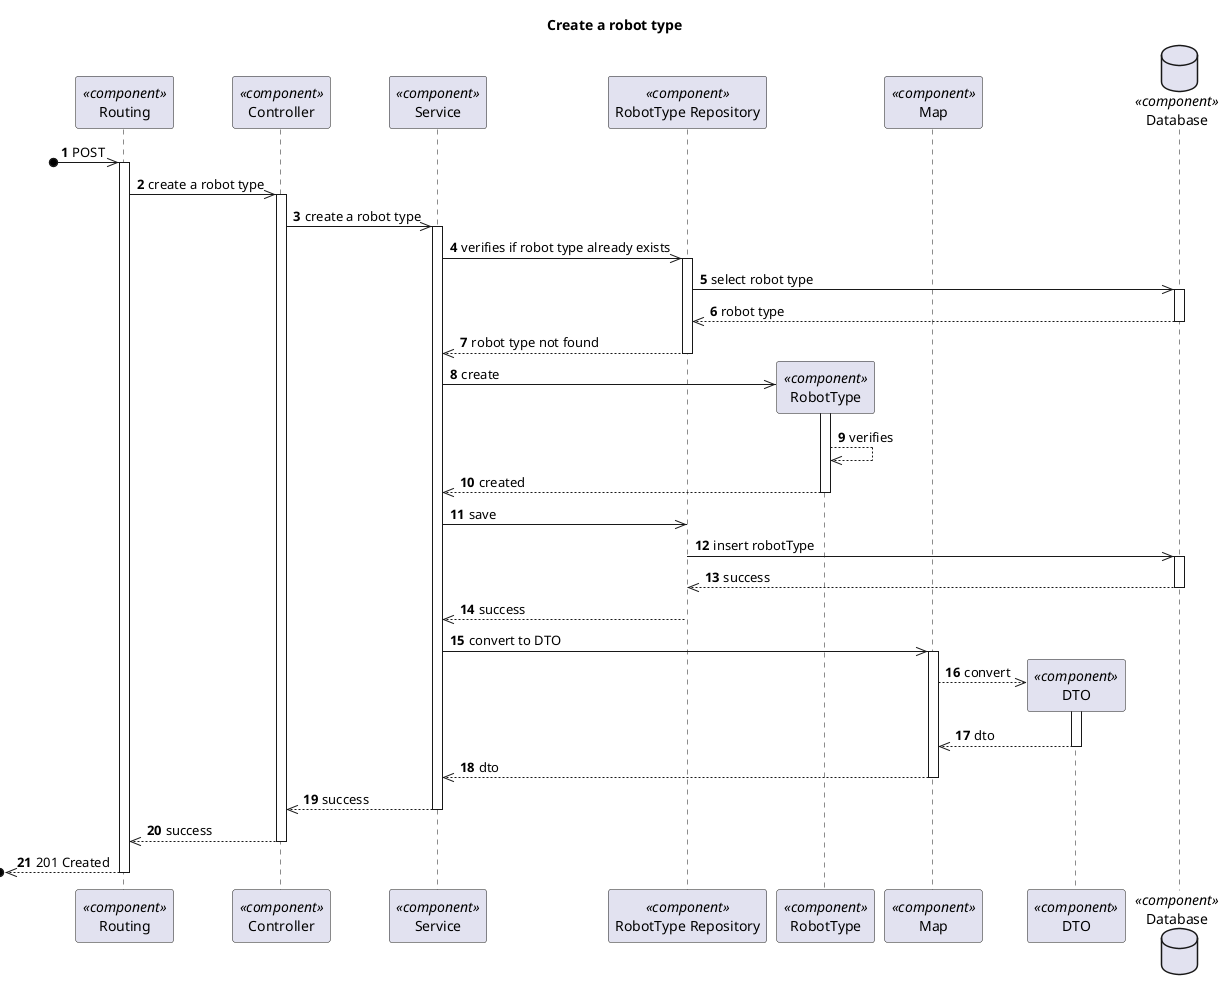 @startuml Process View - Level 3

autonumber
skinparam packageStyle rect

title Create a robot type

participant "Routing" as routing <<component>>
participant "Controller" as controller <<component>>
participant "Service" as service <<component>>
participant "RobotType Repository" as robotTyperepo <<component>>
participant "RobotType" as robotType <<component>>
participant "Map" as map <<component>>
participant "DTO" as dto <<component>>
database "Database" as db <<component>>

?o->> routing : POST
activate routing
routing ->> controller : create a robot type

activate controller
controller ->> service : create a robot type

activate service
service ->> robotTyperepo : verifies if robot type already exists

activate robotTyperepo
robotTyperepo ->> db : select robot type
activate db
db -->> robotTyperepo : robot type
deactivate db

robotTyperepo -->> service : robot type not found
deactivate robotTyperepo


service ->> robotType** : create
activate robotType

robotType -->> robotType: verifies

robotType -->> service : created
deactivate robotType

service ->> robotTyperepo : save
robotTyperepo ->> db : insert robotType
activate db
db -->> robotTyperepo : success
deactivate db

robotTyperepo -->> service : success
deactivate robotTyperepo

service ->> map : convert to DTO
activate map

map -->> dto** : convert
activate dto

dto -->> map : dto
deactivate dto

map -->> service : dto
deactivate map

service -->> controller : success
deactivate service

controller -->> routing : success
deactivate controller

?o<<-- routing : 201 Created
deactivate routing

@enduml